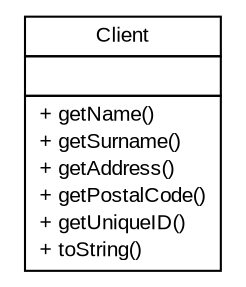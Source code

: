 #!/usr/local/bin/dot
#
# Class diagram 
# Generated by UMLGraph version R5_7_2-32-g40b5a6 (http://www.spinellis.gr/umlgraph/)
#

digraph G {
	edge [fontname="arial",fontsize=10,labelfontname="arial",labelfontsize=10];
	node [fontname="arial",fontsize=10,shape=plaintext];
	nodesep=0.25;
	ranksep=0.5;
	// store.business.util.client.Client
	c0 [label=<<table title="store.business.util.client.Client" border="0" cellborder="1" cellspacing="0" cellpadding="2" port="p">
		<tr><td><table border="0" cellspacing="0" cellpadding="1">
<tr><td align="center" balign="center"> Client </td></tr>
		</table></td></tr>
		<tr><td><table border="0" cellspacing="0" cellpadding="1">
<tr><td align="left" balign="left">  </td></tr>
		</table></td></tr>
		<tr><td><table border="0" cellspacing="0" cellpadding="1">
<tr><td align="left" balign="left"> + getName() </td></tr>
<tr><td align="left" balign="left"> + getSurname() </td></tr>
<tr><td align="left" balign="left"> + getAddress() </td></tr>
<tr><td align="left" balign="left"> + getPostalCode() </td></tr>
<tr><td align="left" balign="left"> + getUniqueID() </td></tr>
<tr><td align="left" balign="left"> + toString() </td></tr>
		</table></td></tr>
		</table>>, URL="null", fontname="arial", fontcolor="black", fontsize=10.0];
}

